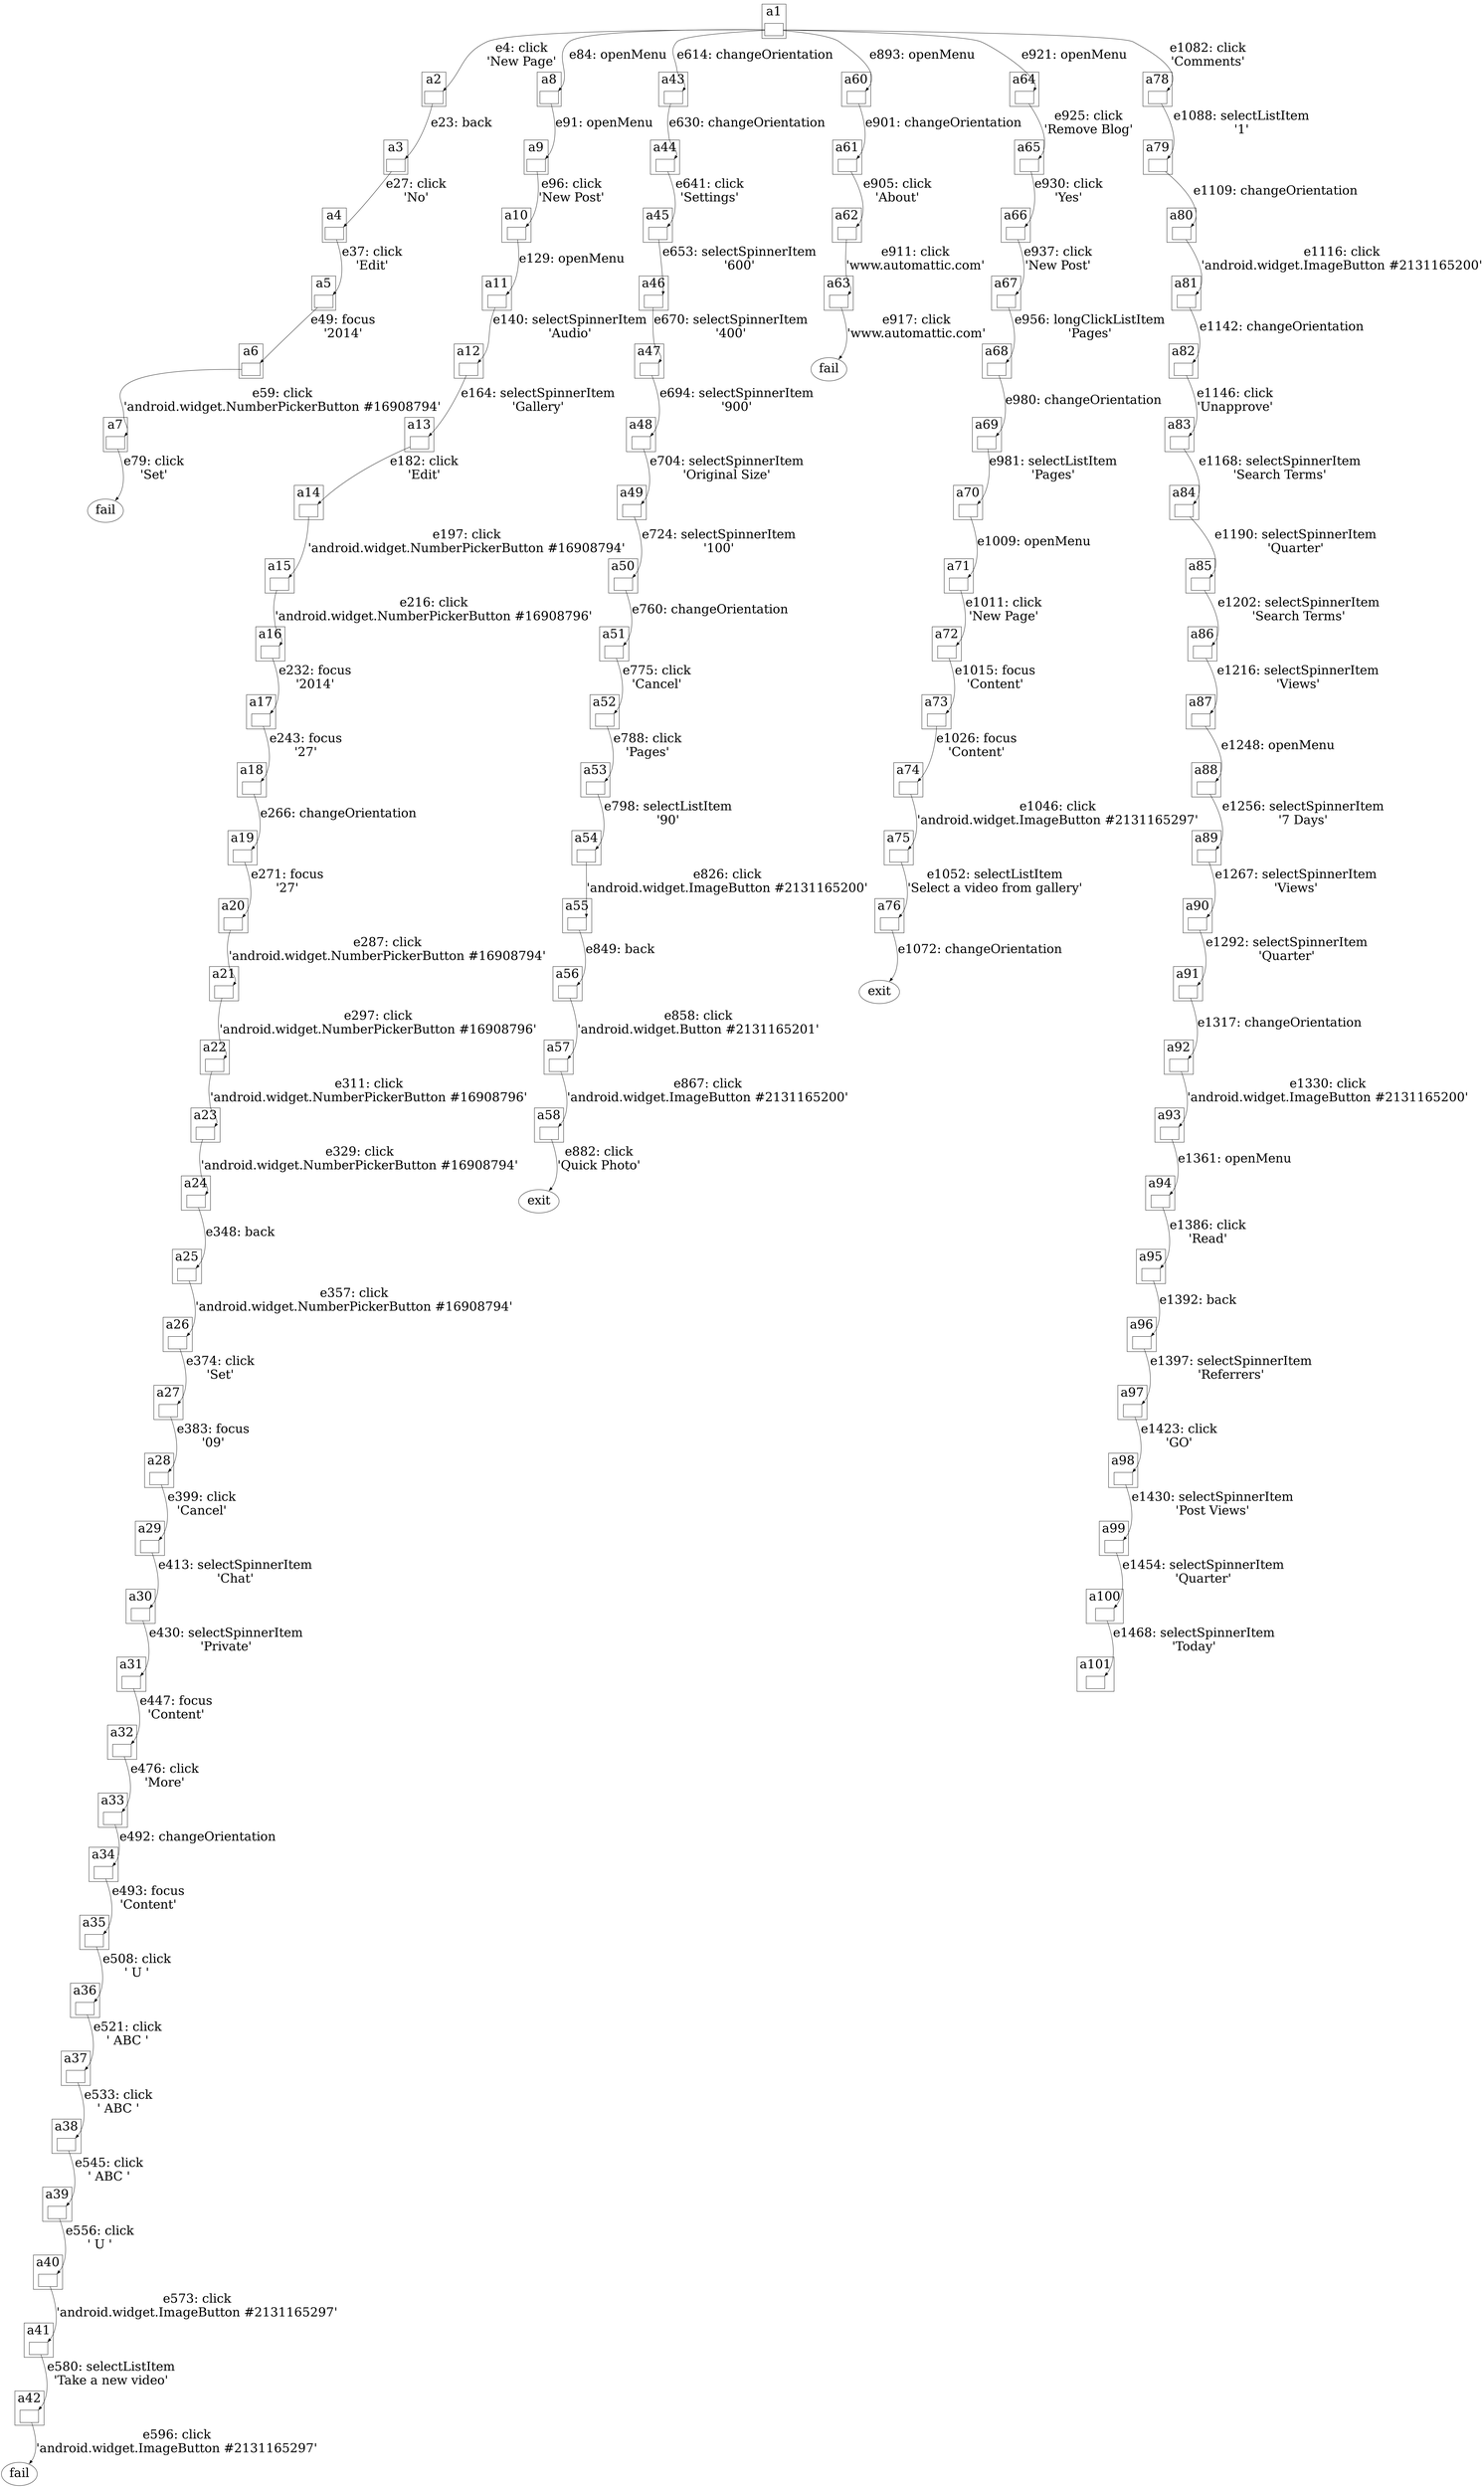 digraph GuiTree {

	graph [nodesep=1, fontsize=36];
	node [fontsize=36];
	edge [fontsize=36, headport=ne];

## Edges

	a1 -> a2 [label="e4: click\n'New Page'"];
	a2 -> a3 [label="e23: back"];
	a3 -> a4 [label="e27: click\n'No'"];
	a4 -> a5 [label="e37: click\n'Edit'"];
	a5 -> a6 [label="e49: focus\n'2014'"];
	a6 -> a7 [label="e59: click\n'android.widget.NumberPickerButton #16908794'"];
	a7 -> f0 [label="e79: click\n'Set'"];
	a1 -> a8 [label="e84: openMenu"];
	a8 -> a9 [label="e91: openMenu"];
	a9 -> a10 [label="e96: click\n'New Post'"];
	a10 -> a11 [label="e129: openMenu"];
	a11 -> a12 [label="e140: selectSpinnerItem\n'Audio'"];
	a12 -> a13 [label="e164: selectSpinnerItem\n'Gallery'"];
	a13 -> a14 [label="e182: click\n'Edit'"];
	a14 -> a15 [label="e197: click\n'android.widget.NumberPickerButton #16908794'"];
	a15 -> a16 [label="e216: click\n'android.widget.NumberPickerButton #16908796'"];
	a16 -> a17 [label="e232: focus\n'2014'"];
	a17 -> a18 [label="e243: focus\n'27'"];
	a18 -> a19 [label="e266: changeOrientation"];
	a19 -> a20 [label="e271: focus\n'27'"];
	a20 -> a21 [label="e287: click\n'android.widget.NumberPickerButton #16908794'"];
	a21 -> a22 [label="e297: click\n'android.widget.NumberPickerButton #16908796'"];
	a22 -> a23 [label="e311: click\n'android.widget.NumberPickerButton #16908796'"];
	a23 -> a24 [label="e329: click\n'android.widget.NumberPickerButton #16908794'"];
	a24 -> a25 [label="e348: back"];
	a25 -> a26 [label="e357: click\n'android.widget.NumberPickerButton #16908794'"];
	a26 -> a27 [label="e374: click\n'Set'"];
	a27 -> a28 [label="e383: focus\n'09'"];
	a28 -> a29 [label="e399: click\n'Cancel'"];
	a29 -> a30 [label="e413: selectSpinnerItem\n'Chat'"];
	a30 -> a31 [label="e430: selectSpinnerItem\n'Private'"];
	a31 -> a32 [label="e447: focus\n'Content'"];
	a32 -> a33 [label="e476: click\n'More'"];
	a33 -> a34 [label="e492: changeOrientation"];
	a34 -> a35 [label="e493: focus\n'Content'"];
	a35 -> a36 [label="e508: click\n' U '"];
	a36 -> a37 [label="e521: click\n' ABC '"];
	a37 -> a38 [label="e533: click\n' ABC '"];
	a38 -> a39 [label="e545: click\n' ABC '"];
	a39 -> a40 [label="e556: click\n' U '"];
	a40 -> a41 [label="e573: click\n'android.widget.ImageButton #2131165297'"];
	a41 -> a42 [label="e580: selectListItem\n'Take a new video'"];
	a42 -> f1 [label="e596: click\n'android.widget.ImageButton #2131165297'"];
	a1 -> a43 [label="e614: changeOrientation"];
	a43 -> a44 [label="e630: changeOrientation"];
	a44 -> a45 [label="e641: click\n'Settings'"];
	a45 -> a46 [label="e653: selectSpinnerItem\n'600'"];
	a46 -> a47 [label="e670: selectSpinnerItem\n'400'"];
	a47 -> a48 [label="e694: selectSpinnerItem\n'900'"];
	a48 -> a49 [label="e704: selectSpinnerItem\n'Original Size'"];
	a49 -> a50 [label="e724: selectSpinnerItem\n'100'"];
	a50 -> a51 [label="e760: changeOrientation"];
	a51 -> a52 [label="e775: click\n'Cancel'"];
	a52 -> a53 [label="e788: click\n'Pages'"];
	a53 -> a54 [label="e798: selectListItem\n'90'"];
	a54 -> a55 [label="e826: click\n'android.widget.ImageButton #2131165200'"];
	a55 -> a56 [label="e849: back"];
	a56 -> a57 [label="e858: click\n'android.widget.Button #2131165201'"];
	a57 -> a58 [label="e867: click\n'android.widget.ImageButton #2131165200'"];
	a58 -> a59 [label="e882: click\n'Quick Photo'"];
	a1 -> a60 [label="e893: openMenu"];
	a60 -> a61 [label="e901: changeOrientation"];
	a61 -> a62 [label="e905: click\n'About'"];
	a62 -> a63 [label="e911: click\n'www.automattic.com'"];
	a63 -> f2 [label="e917: click\n'www.automattic.com'"];
	a1 -> a64 [label="e921: openMenu"];
	a64 -> a65 [label="e925: click\n'Remove Blog'"];
	a65 -> a66 [label="e930: click\n'Yes'"];
	a66 -> a67 [label="e937: click\n'New Post'"];
	a67 -> a68 [label="e956: longClickListItem\n'Pages'"];
	a68 -> a69 [label="e980: changeOrientation"];
	a69 -> a70 [label="e981: selectListItem\n'Pages'"];
	a70 -> a71 [label="e1009: openMenu"];
	a71 -> a72 [label="e1011: click\n'New Page'"];
	a72 -> a73 [label="e1015: focus\n'Content'"];
	a73 -> a74 [label="e1026: focus\n'Content'"];
	a74 -> a75 [label="e1046: click\n'android.widget.ImageButton #2131165297'"];
	a75 -> a76 [label="e1052: selectListItem\n'Select a video from gallery'"];
	a76 -> a77 [label="e1072: changeOrientation"];
	a1 -> a78 [label="e1082: click\n'Comments'"];
	a78 -> a79 [label="e1088: selectListItem\n'1'"];
	a79 -> a80 [label="e1109: changeOrientation"];
	a80 -> a81 [label="e1116: click\n'android.widget.ImageButton #2131165200'"];
	a81 -> a82 [label="e1142: changeOrientation"];
	a82 -> a83 [label="e1146: click\n'Unapprove'"];
	a83 -> a84 [label="e1168: selectSpinnerItem\n'Search Terms'"];
	a84 -> a85 [label="e1190: selectSpinnerItem\n'Quarter'"];
	a85 -> a86 [label="e1202: selectSpinnerItem\n'Search Terms'"];
	a86 -> a87 [label="e1216: selectSpinnerItem\n'Views'"];
	a87 -> a88 [label="e1248: openMenu"];
	a88 -> a89 [label="e1256: selectSpinnerItem\n'7 Days'"];
	a89 -> a90 [label="e1267: selectSpinnerItem\n'Views'"];
	a90 -> a91 [label="e1292: selectSpinnerItem\n'Quarter'"];
	a91 -> a92 [label="e1317: changeOrientation"];
	a92 -> a93 [label="e1330: click\n'android.widget.ImageButton #2131165200'"];
	a93 -> a94 [label="e1361: openMenu"];
	a94 -> a95 [label="e1386: click\n'Read'"];
	a95 -> a96 [label="e1392: back"];
	a96 -> a97 [label="e1397: selectSpinnerItem\n'Referrers'"];
	a97 -> a98 [label="e1423: click\n'GO'"];
	a98 -> a99 [label="e1430: selectSpinnerItem\n'Post Views'"];
	a99 -> a100 [label="e1454: selectSpinnerItem\n'Quarter'"];
	a100 -> a101 [label="e1468: selectSpinnerItem\n'Today'"];

## Nodes

	subgraph cluster_a1{label="a1"; a1};
	a1 [label="", shapefile="a1.jpg"];

	subgraph cluster_a2{label="a2"; a2};
	a2 [label="", shapefile="a2.jpg"];

	subgraph cluster_a3{label="a3"; a3};
	a3 [label="", shapefile="a3.jpg"];

	subgraph cluster_a4{label="a4"; a4};
	a4 [label="", shapefile="a4.jpg"];

	subgraph cluster_a5{label="a5"; a5};
	a5 [label="", shapefile="a5.jpg"];

	subgraph cluster_a6{label="a6"; a6};
	a6 [label="", shapefile="a6.jpg"];

	subgraph cluster_a7{label="a7"; a7};
	a7 [label="", shapefile="a7.jpg"];

	f0 [label="fail"];

	subgraph cluster_a8{label="a8"; a8};
	a8 [label="", shapefile="a8.jpg"];

	subgraph cluster_a9{label="a9"; a9};
	a9 [label="", shapefile="a9.jpg"];

	subgraph cluster_a10{label="a10"; a10};
	a10 [label="", shapefile="a10.jpg"];

	subgraph cluster_a11{label="a11"; a11};
	a11 [label="", shapefile="a11.jpg"];

	subgraph cluster_a12{label="a12"; a12};
	a12 [label="", shapefile="a12.jpg"];

	subgraph cluster_a13{label="a13"; a13};
	a13 [label="", shapefile="a13.jpg"];

	subgraph cluster_a14{label="a14"; a14};
	a14 [label="", shapefile="a14.jpg"];

	subgraph cluster_a15{label="a15"; a15};
	a15 [label="", shapefile="a15.jpg"];

	subgraph cluster_a16{label="a16"; a16};
	a16 [label="", shapefile="a16.jpg"];

	subgraph cluster_a17{label="a17"; a17};
	a17 [label="", shapefile="a17.jpg"];

	subgraph cluster_a18{label="a18"; a18};
	a18 [label="", shapefile="a18.jpg"];

	subgraph cluster_a19{label="a19"; a19};
	a19 [label="", shapefile="a19.jpg"];

	subgraph cluster_a20{label="a20"; a20};
	a20 [label="", shapefile="a20.jpg"];

	subgraph cluster_a21{label="a21"; a21};
	a21 [label="", shapefile="a21.jpg"];

	subgraph cluster_a22{label="a22"; a22};
	a22 [label="", shapefile="a22.jpg"];

	subgraph cluster_a23{label="a23"; a23};
	a23 [label="", shapefile="a23.jpg"];

	subgraph cluster_a24{label="a24"; a24};
	a24 [label="", shapefile="a24.jpg"];

	subgraph cluster_a25{label="a25"; a25};
	a25 [label="", shapefile="a25.jpg"];

	subgraph cluster_a26{label="a26"; a26};
	a26 [label="", shapefile="a26.jpg"];

	subgraph cluster_a27{label="a27"; a27};
	a27 [label="", shapefile="a27.jpg"];

	subgraph cluster_a28{label="a28"; a28};
	a28 [label="", shapefile="a28.jpg"];

	subgraph cluster_a29{label="a29"; a29};
	a29 [label="", shapefile="a29.jpg"];

	subgraph cluster_a30{label="a30"; a30};
	a30 [label="", shapefile="a30.jpg"];

	subgraph cluster_a31{label="a31"; a31};
	a31 [label="", shapefile="a31.jpg"];

	subgraph cluster_a32{label="a32"; a32};
	a32 [label="", shapefile="a32.jpg"];

	subgraph cluster_a33{label="a33"; a33};
	a33 [label="", shapefile="a33.jpg"];

	subgraph cluster_a34{label="a34"; a34};
	a34 [label="", shapefile="a34.jpg"];

	subgraph cluster_a35{label="a35"; a35};
	a35 [label="", shapefile="a35.jpg"];

	subgraph cluster_a36{label="a36"; a36};
	a36 [label="", shapefile="a36.jpg"];

	subgraph cluster_a37{label="a37"; a37};
	a37 [label="", shapefile="a37.jpg"];

	subgraph cluster_a38{label="a38"; a38};
	a38 [label="", shapefile="a38.jpg"];

	subgraph cluster_a39{label="a39"; a39};
	a39 [label="", shapefile="a39.jpg"];

	subgraph cluster_a40{label="a40"; a40};
	a40 [label="", shapefile="a40.jpg"];

	subgraph cluster_a41{label="a41"; a41};
	a41 [label="", shapefile="a41.jpg"];

	subgraph cluster_a42{label="a42"; a42};
	a42 [label="", shapefile="a42.jpg"];

	f1 [label="fail"];

	subgraph cluster_a43{label="a43"; a43};
	a43 [label="", shapefile="a43.jpg"];

	subgraph cluster_a44{label="a44"; a44};
	a44 [label="", shapefile="a44.jpg"];

	subgraph cluster_a45{label="a45"; a45};
	a45 [label="", shapefile="a45.jpg"];

	subgraph cluster_a46{label="a46"; a46};
	a46 [label="", shapefile="a46.jpg"];

	subgraph cluster_a47{label="a47"; a47};
	a47 [label="", shapefile="a47.jpg"];

	subgraph cluster_a48{label="a48"; a48};
	a48 [label="", shapefile="a48.jpg"];

	subgraph cluster_a49{label="a49"; a49};
	a49 [label="", shapefile="a49.jpg"];

	subgraph cluster_a50{label="a50"; a50};
	a50 [label="", shapefile="a50.jpg"];

	subgraph cluster_a51{label="a51"; a51};
	a51 [label="", shapefile="a51.jpg"];

	subgraph cluster_a52{label="a52"; a52};
	a52 [label="", shapefile="a52.jpg"];

	subgraph cluster_a53{label="a53"; a53};
	a53 [label="", shapefile="a53.jpg"];

	subgraph cluster_a54{label="a54"; a54};
	a54 [label="", shapefile="a54.jpg"];

	subgraph cluster_a55{label="a55"; a55};
	a55 [label="", shapefile="a55.jpg"];

	subgraph cluster_a56{label="a56"; a56};
	a56 [label="", shapefile="a56.jpg"];

	subgraph cluster_a57{label="a57"; a57};
	a57 [label="", shapefile="a57.jpg"];

	subgraph cluster_a58{label="a58"; a58};
	a58 [label="", shapefile="a58.jpg"];

	a59 [label="exit"];

	subgraph cluster_a60{label="a60"; a60};
	a60 [label="", shapefile="a60.jpg"];

	subgraph cluster_a61{label="a61"; a61};
	a61 [label="", shapefile="a61.jpg"];

	subgraph cluster_a62{label="a62"; a62};
	a62 [label="", shapefile="a62.jpg"];

	subgraph cluster_a63{label="a63"; a63};
	a63 [label="", shapefile="a63.jpg"];

	f2 [label="fail"];

	subgraph cluster_a64{label="a64"; a64};
	a64 [label="", shapefile="a64.jpg"];

	subgraph cluster_a65{label="a65"; a65};
	a65 [label="", shapefile="a65.jpg"];

	subgraph cluster_a66{label="a66"; a66};
	a66 [label="", shapefile="a66.jpg"];

	subgraph cluster_a67{label="a67"; a67};
	a67 [label="", shapefile="a67.jpg"];

	subgraph cluster_a68{label="a68"; a68};
	a68 [label="", shapefile="a68.jpg"];

	subgraph cluster_a69{label="a69"; a69};
	a69 [label="", shapefile="a69.jpg"];

	subgraph cluster_a70{label="a70"; a70};
	a70 [label="", shapefile="a70.jpg"];

	subgraph cluster_a71{label="a71"; a71};
	a71 [label="", shapefile="a71.jpg"];

	subgraph cluster_a72{label="a72"; a72};
	a72 [label="", shapefile="a72.jpg"];

	subgraph cluster_a73{label="a73"; a73};
	a73 [label="", shapefile="a73.jpg"];

	subgraph cluster_a74{label="a74"; a74};
	a74 [label="", shapefile="a74.jpg"];

	subgraph cluster_a75{label="a75"; a75};
	a75 [label="", shapefile="a75.jpg"];

	subgraph cluster_a76{label="a76"; a76};
	a76 [label="", shapefile="a76.jpg"];

	a77 [label="exit"];

	subgraph cluster_a78{label="a78"; a78};
	a78 [label="", shapefile="a78.jpg"];

	subgraph cluster_a79{label="a79"; a79};
	a79 [label="", shapefile="a79.jpg"];

	subgraph cluster_a80{label="a80"; a80};
	a80 [label="", shapefile="a80.jpg"];

	subgraph cluster_a81{label="a81"; a81};
	a81 [label="", shapefile="a81.jpg"];

	subgraph cluster_a82{label="a82"; a82};
	a82 [label="", shapefile="a82.jpg"];

	subgraph cluster_a83{label="a83"; a83};
	a83 [label="", shapefile="a83.jpg"];

	subgraph cluster_a84{label="a84"; a84};
	a84 [label="", shapefile="a84.jpg"];

	subgraph cluster_a85{label="a85"; a85};
	a85 [label="", shapefile="a85.jpg"];

	subgraph cluster_a86{label="a86"; a86};
	a86 [label="", shapefile="a86.jpg"];

	subgraph cluster_a87{label="a87"; a87};
	a87 [label="", shapefile="a87.jpg"];

	subgraph cluster_a88{label="a88"; a88};
	a88 [label="", shapefile="a88.jpg"];

	subgraph cluster_a89{label="a89"; a89};
	a89 [label="", shapefile="a89.jpg"];

	subgraph cluster_a90{label="a90"; a90};
	a90 [label="", shapefile="a90.jpg"];

	subgraph cluster_a91{label="a91"; a91};
	a91 [label="", shapefile="a91.jpg"];

	subgraph cluster_a92{label="a92"; a92};
	a92 [label="", shapefile="a92.jpg"];

	subgraph cluster_a93{label="a93"; a93};
	a93 [label="", shapefile="a93.jpg"];

	subgraph cluster_a94{label="a94"; a94};
	a94 [label="", shapefile="a94.jpg"];

	subgraph cluster_a95{label="a95"; a95};
	a95 [label="", shapefile="a95.jpg"];

	subgraph cluster_a96{label="a96"; a96};
	a96 [label="", shapefile="a96.jpg"];

	subgraph cluster_a97{label="a97"; a97};
	a97 [label="", shapefile="a97.jpg"];

	subgraph cluster_a98{label="a98"; a98};
	a98 [label="", shapefile="a98.jpg"];

	subgraph cluster_a99{label="a99"; a99};
	a99 [label="", shapefile="a99.jpg"];

	subgraph cluster_a100{label="a100"; a100};
	a100 [label="", shapefile="a100.jpg"];

	subgraph cluster_a101{label="a101"; a101};
	a101 [label="", shapefile="a101.jpg"];

}
